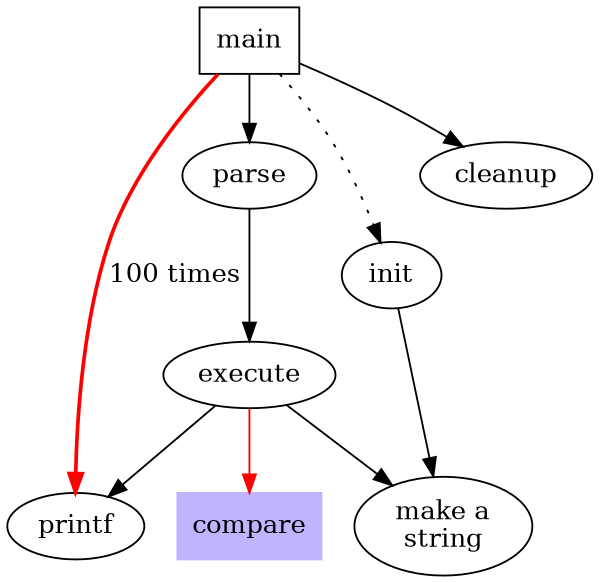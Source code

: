 digraph G {
    size ="4,4";
    main [shape=box]; /* this is a comment */
    main -> parse [weight=8];
    parse -> execute;
    main -> init [style=dotted];
    main -> cleanup;
    execute -> { make_string; printf}
    init -> make_string;
    edge [color=red];
    main -> printf [style=bold,label="100 times"];
    make_string [label="make a\nstring"];
    node [shape=box,style=filled,color=".7 .3 1.0"];
    execute -> compare;
}